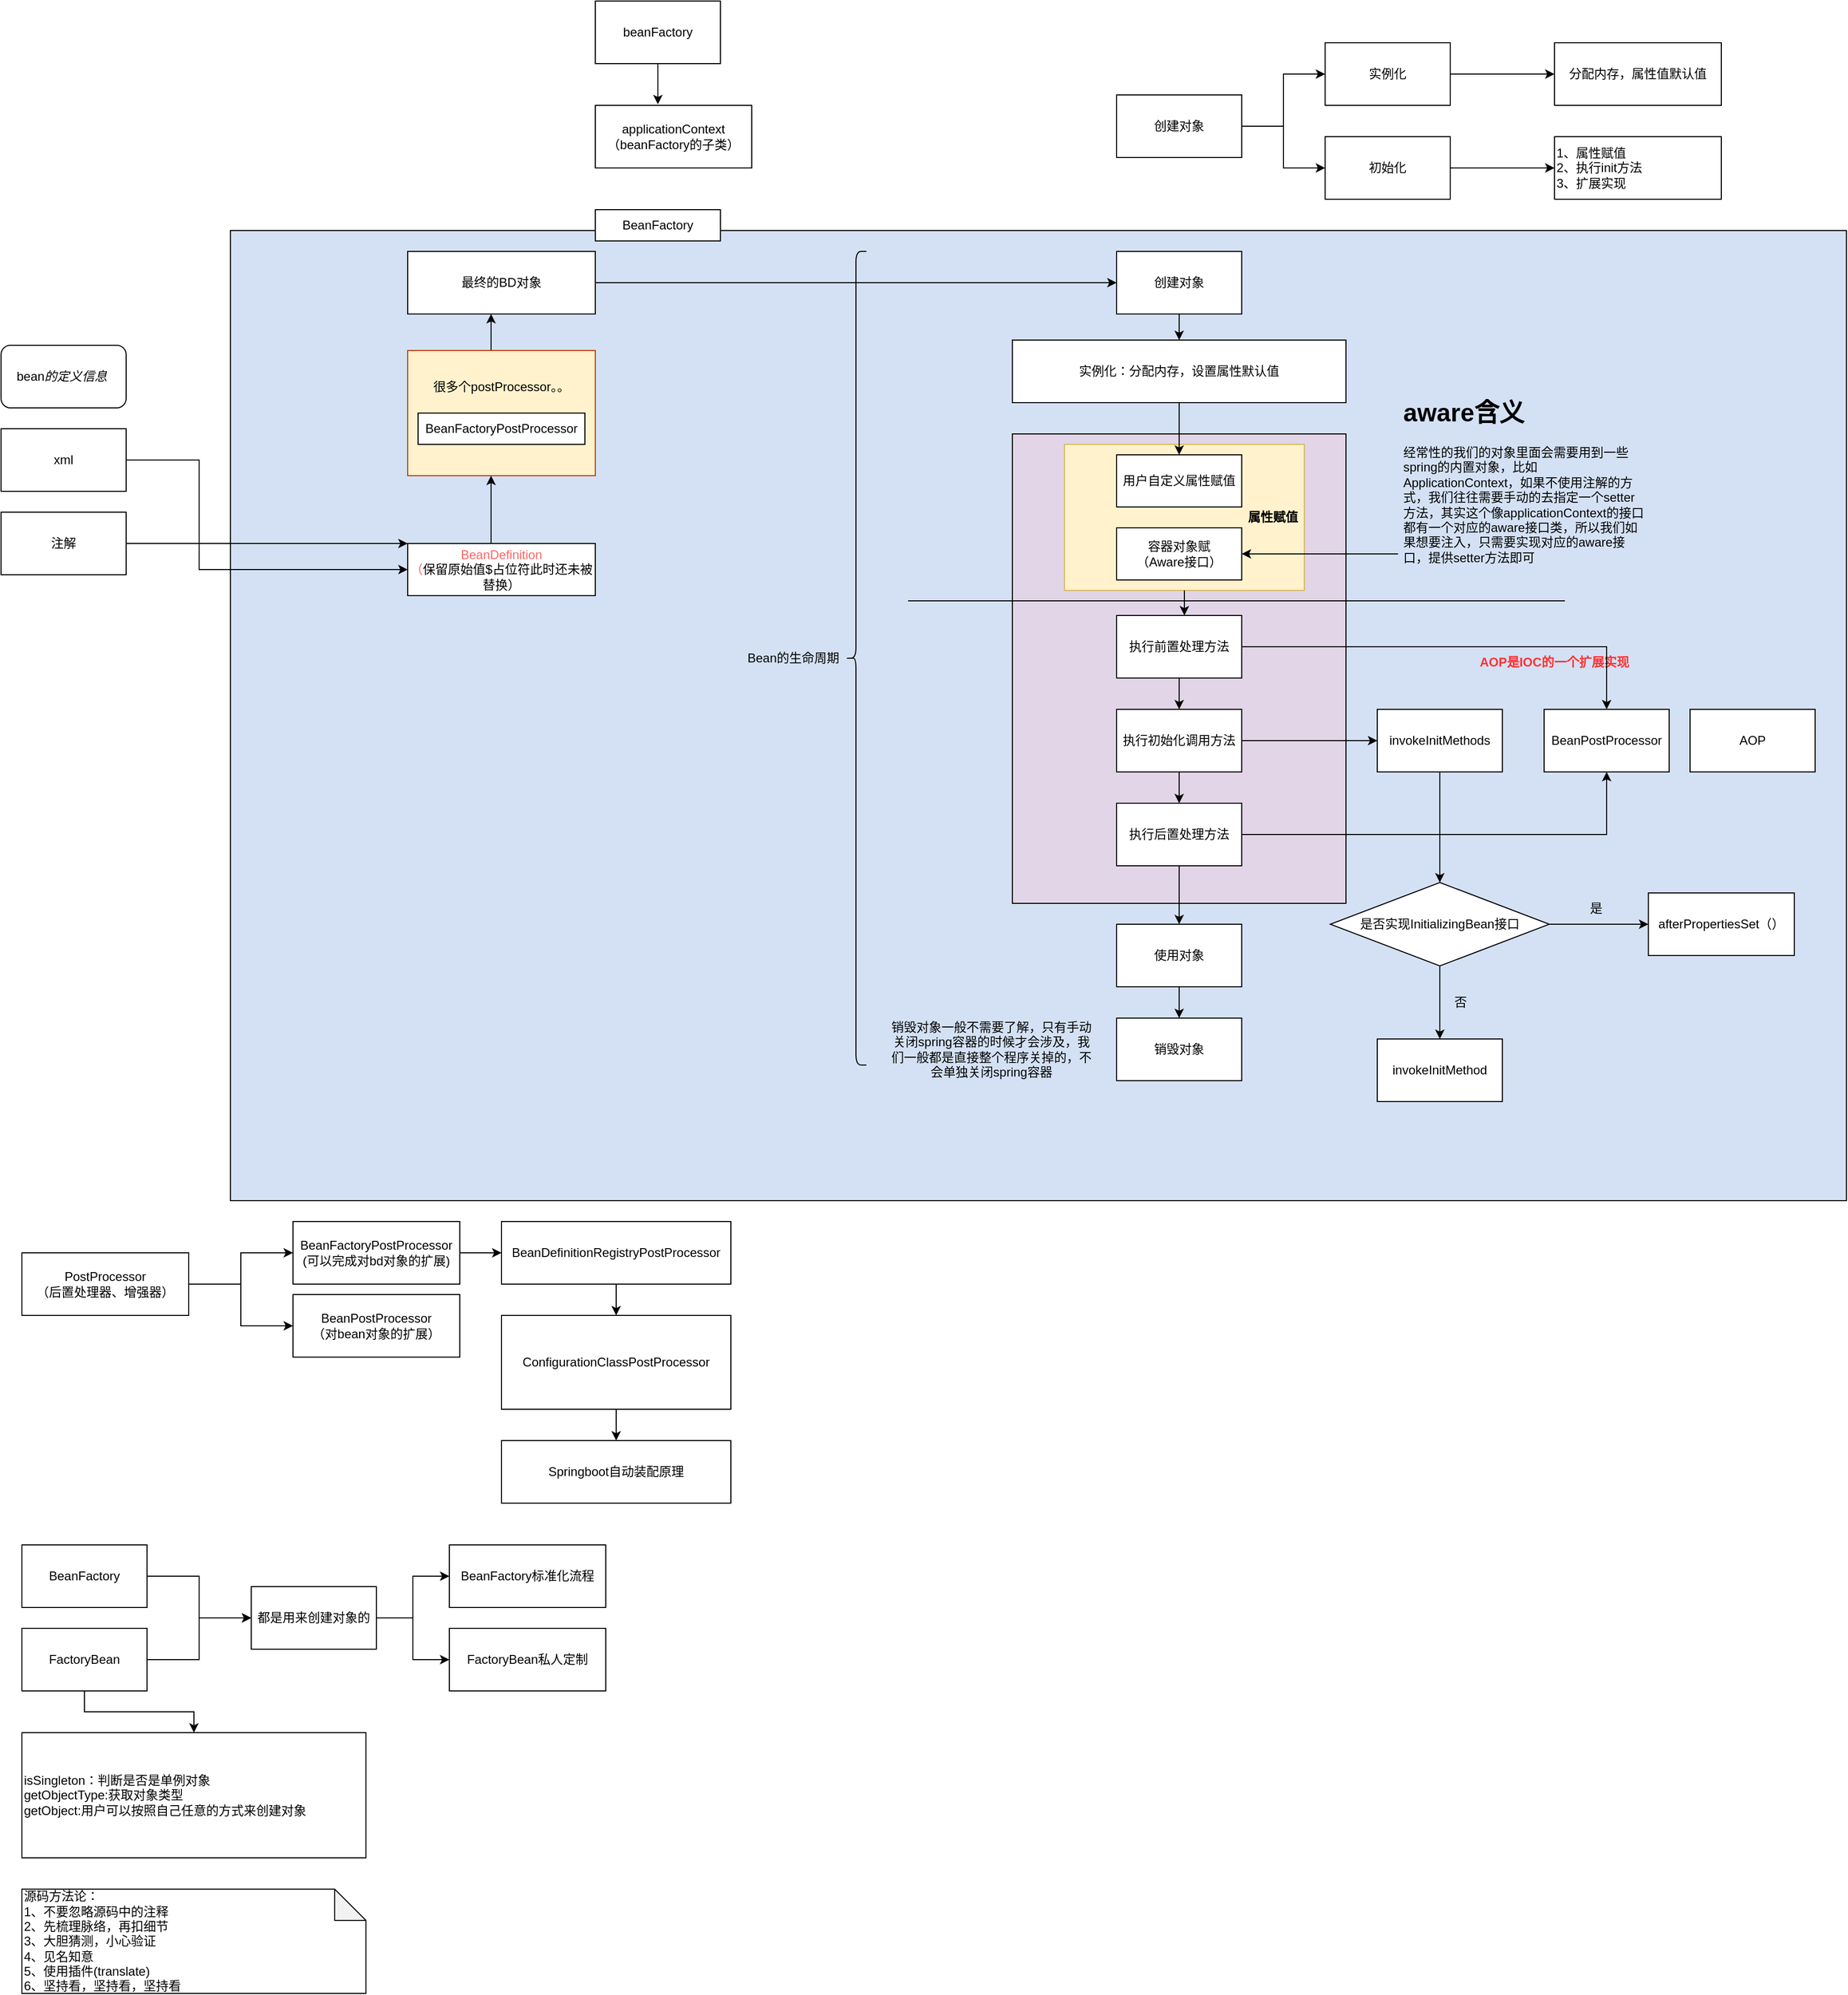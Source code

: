 <mxfile version="15.9.1" type="github">
  <diagram id="5bXE4xTqYzLnT9e2FAJP" name="Page-1">
    <mxGraphModel dx="1166" dy="1829" grid="1" gridSize="10" guides="1" tooltips="1" connect="1" arrows="1" fold="1" page="1" pageScale="1" pageWidth="827" pageHeight="1169" math="0" shadow="0">
      <root>
        <mxCell id="0" />
        <mxCell id="1" parent="0" />
        <mxCell id="IAGBV2r32qKXG1FyeT6h-15" value="" style="rounded=0;whiteSpace=wrap;html=1;fillColor=#D4E1F5;" parent="1" vertex="1">
          <mxGeometry x="260" y="200" width="1550" height="930" as="geometry" />
        </mxCell>
        <mxCell id="IAGBV2r32qKXG1FyeT6h-1" value="bean&lt;i&gt;的定义信息&amp;nbsp;&lt;/i&gt;" style="rounded=1;whiteSpace=wrap;html=1;" parent="1" vertex="1">
          <mxGeometry x="40" y="310" width="120" height="60" as="geometry" />
        </mxCell>
        <mxCell id="IAGBV2r32qKXG1FyeT6h-8" style="edgeStyle=orthogonalEdgeStyle;rounded=0;orthogonalLoop=1;jettySize=auto;html=1;" parent="1" source="IAGBV2r32qKXG1FyeT6h-2" target="IAGBV2r32qKXG1FyeT6h-16" edge="1">
          <mxGeometry relative="1" as="geometry">
            <mxPoint x="340" y="290" as="targetPoint" />
            <Array as="points">
              <mxPoint x="230" y="420" />
              <mxPoint x="230" y="525" />
            </Array>
          </mxGeometry>
        </mxCell>
        <mxCell id="IAGBV2r32qKXG1FyeT6h-2" value="xml" style="rounded=0;whiteSpace=wrap;html=1;" parent="1" vertex="1">
          <mxGeometry x="40" y="390" width="120" height="60" as="geometry" />
        </mxCell>
        <mxCell id="IAGBV2r32qKXG1FyeT6h-13" value="" style="edgeStyle=orthogonalEdgeStyle;rounded=0;orthogonalLoop=1;jettySize=auto;html=1;" parent="1" source="IAGBV2r32qKXG1FyeT6h-3" target="IAGBV2r32qKXG1FyeT6h-16" edge="1">
          <mxGeometry relative="1" as="geometry">
            <mxPoint x="340" y="290" as="targetPoint" />
            <Array as="points">
              <mxPoint x="450" y="525" />
              <mxPoint x="450" y="525" />
            </Array>
          </mxGeometry>
        </mxCell>
        <mxCell id="IAGBV2r32qKXG1FyeT6h-3" value="注解" style="rounded=0;whiteSpace=wrap;html=1;direction=west;" parent="1" vertex="1">
          <mxGeometry x="40" y="470" width="120" height="60" as="geometry" />
        </mxCell>
        <mxCell id="IAGBV2r32qKXG1FyeT6h-25" style="edgeStyle=orthogonalEdgeStyle;rounded=0;orthogonalLoop=1;jettySize=auto;html=1;fontColor=#FFFFFF;" parent="1" source="IAGBV2r32qKXG1FyeT6h-16" target="IAGBV2r32qKXG1FyeT6h-22" edge="1">
          <mxGeometry relative="1" as="geometry">
            <Array as="points">
              <mxPoint x="510" y="460" />
              <mxPoint x="510" y="460" />
            </Array>
          </mxGeometry>
        </mxCell>
        <mxCell id="IAGBV2r32qKXG1FyeT6h-16" value="&lt;font color=&quot;#ff6666&quot;&gt;BeanDefinition&lt;br&gt;（&lt;/font&gt;保留原始值$占位符此时还未被替换）" style="rounded=0;whiteSpace=wrap;html=1;" parent="1" vertex="1">
          <mxGeometry x="430" y="500" width="180" height="50" as="geometry" />
        </mxCell>
        <mxCell id="IAGBV2r32qKXG1FyeT6h-26" style="edgeStyle=orthogonalEdgeStyle;rounded=0;orthogonalLoop=1;jettySize=auto;html=1;fontColor=#FFFFFF;exitX=0.3;exitY=0.033;exitDx=0;exitDy=0;exitPerimeter=0;" parent="1" source="IAGBV2r32qKXG1FyeT6h-18" target="IAGBV2r32qKXG1FyeT6h-21" edge="1">
          <mxGeometry relative="1" as="geometry">
            <Array as="points">
              <mxPoint x="510" y="336" />
            </Array>
          </mxGeometry>
        </mxCell>
        <mxCell id="pUO6GWOM3R9rbuqNOI-t-3" style="edgeStyle=orthogonalEdgeStyle;rounded=0;orthogonalLoop=1;jettySize=auto;html=1;fontColor=#000000;" parent="1" source="IAGBV2r32qKXG1FyeT6h-21" target="pUO6GWOM3R9rbuqNOI-t-2" edge="1">
          <mxGeometry relative="1" as="geometry">
            <Array as="points">
              <mxPoint x="950" y="250" />
              <mxPoint x="950" y="250" />
            </Array>
          </mxGeometry>
        </mxCell>
        <mxCell id="IAGBV2r32qKXG1FyeT6h-21" value="&lt;font color=&quot;#000000&quot;&gt;最终的BD对象&lt;/font&gt;" style="rounded=0;whiteSpace=wrap;html=1;fontColor=#FFFFFF;" parent="1" vertex="1">
          <mxGeometry x="430" y="220" width="180" height="60" as="geometry" />
        </mxCell>
        <mxCell id="IAGBV2r32qKXG1FyeT6h-27" value="" style="group;fillColor=#fff2cc;strokeColor=#d6b656;" parent="1" vertex="1" connectable="0">
          <mxGeometry x="430" y="315" width="180" height="120" as="geometry" />
        </mxCell>
        <mxCell id="IAGBV2r32qKXG1FyeT6h-22" value="" style="rounded=0;whiteSpace=wrap;html=1;fillColor=#FFF2CC;strokeColor=#C73500;fontColor=#000000;" parent="IAGBV2r32qKXG1FyeT6h-27" vertex="1">
          <mxGeometry width="180" height="120" as="geometry" />
        </mxCell>
        <mxCell id="IAGBV2r32qKXG1FyeT6h-17" value="&lt;font color=&quot;#000000&quot;&gt;BeanFactoryPostProcessor&lt;/font&gt;" style="rounded=0;whiteSpace=wrap;html=1;fontColor=#FF6666;" parent="IAGBV2r32qKXG1FyeT6h-27" vertex="1">
          <mxGeometry x="10" y="60" width="160" height="30" as="geometry" />
        </mxCell>
        <mxCell id="IAGBV2r32qKXG1FyeT6h-18" value="&lt;font color=&quot;#000000&quot;&gt;很多个postProcessor。。&lt;/font&gt;" style="text;html=1;strokeColor=none;fillColor=none;align=center;verticalAlign=middle;whiteSpace=wrap;rounded=0;fontColor=#FFFFFF;" parent="IAGBV2r32qKXG1FyeT6h-27" vertex="1">
          <mxGeometry x="20" y="20" width="140" height="30" as="geometry" />
        </mxCell>
        <mxCell id="IAGBV2r32qKXG1FyeT6h-38" style="edgeStyle=orthogonalEdgeStyle;rounded=0;orthogonalLoop=1;jettySize=auto;html=1;fontColor=#FFFFFF;" parent="1" source="IAGBV2r32qKXG1FyeT6h-35" target="IAGBV2r32qKXG1FyeT6h-36" edge="1">
          <mxGeometry relative="1" as="geometry" />
        </mxCell>
        <mxCell id="IAGBV2r32qKXG1FyeT6h-39" style="edgeStyle=orthogonalEdgeStyle;rounded=0;orthogonalLoop=1;jettySize=auto;html=1;fontColor=#FFFFFF;" parent="1" source="IAGBV2r32qKXG1FyeT6h-35" target="IAGBV2r32qKXG1FyeT6h-37" edge="1">
          <mxGeometry relative="1" as="geometry" />
        </mxCell>
        <mxCell id="IAGBV2r32qKXG1FyeT6h-35" value="&lt;font color=&quot;#000000&quot;&gt;PostProcessor&lt;br&gt;（后置处理器、增强器）&lt;/font&gt;" style="rounded=0;whiteSpace=wrap;html=1;fontColor=#FFFFFF;" parent="1" vertex="1">
          <mxGeometry x="60" y="1180" width="160" height="60" as="geometry" />
        </mxCell>
        <mxCell id="IAGBV2r32qKXG1FyeT6h-45" style="edgeStyle=orthogonalEdgeStyle;rounded=0;orthogonalLoop=1;jettySize=auto;html=1;fontColor=#FFFFFF;" parent="1" source="IAGBV2r32qKXG1FyeT6h-36" target="IAGBV2r32qKXG1FyeT6h-44" edge="1">
          <mxGeometry relative="1" as="geometry" />
        </mxCell>
        <mxCell id="IAGBV2r32qKXG1FyeT6h-36" value="&lt;font color=&quot;#000000&quot;&gt;BeanFactoryPostProcessor&lt;br&gt;(可以完成对bd对象的扩展)&lt;/font&gt;" style="rounded=0;whiteSpace=wrap;html=1;fontColor=#FFFFFF;" parent="1" vertex="1">
          <mxGeometry x="320" y="1150" width="160" height="60" as="geometry" />
        </mxCell>
        <mxCell id="IAGBV2r32qKXG1FyeT6h-37" value="&lt;font color=&quot;#000000&quot;&gt;BeanPostProcessor&lt;br&gt;（对bean对象的扩展）&lt;/font&gt;" style="rounded=0;whiteSpace=wrap;html=1;fontColor=#FFFFFF;" parent="1" vertex="1">
          <mxGeometry x="320" y="1220" width="160" height="60" as="geometry" />
        </mxCell>
        <mxCell id="IAGBV2r32qKXG1FyeT6h-43" style="edgeStyle=orthogonalEdgeStyle;rounded=0;orthogonalLoop=1;jettySize=auto;html=1;fontColor=#FFFFFF;entryX=0.4;entryY=-0.017;entryDx=0;entryDy=0;entryPerimeter=0;" parent="1" source="IAGBV2r32qKXG1FyeT6h-41" target="IAGBV2r32qKXG1FyeT6h-42" edge="1">
          <mxGeometry relative="1" as="geometry" />
        </mxCell>
        <mxCell id="IAGBV2r32qKXG1FyeT6h-41" value="&lt;font color=&quot;#000000&quot;&gt;beanFactory&lt;/font&gt;" style="rounded=0;whiteSpace=wrap;html=1;fontColor=#FFFFFF;" parent="1" vertex="1">
          <mxGeometry x="610" y="-20" width="120" height="60" as="geometry" />
        </mxCell>
        <mxCell id="IAGBV2r32qKXG1FyeT6h-42" value="&lt;font color=&quot;#000000&quot;&gt;applicationContext（beanFactory的子类）&lt;/font&gt;" style="rounded=0;whiteSpace=wrap;html=1;fontColor=#FFFFFF;" parent="1" vertex="1">
          <mxGeometry x="610" y="80" width="150" height="60" as="geometry" />
        </mxCell>
        <mxCell id="IAGBV2r32qKXG1FyeT6h-47" style="edgeStyle=orthogonalEdgeStyle;rounded=0;orthogonalLoop=1;jettySize=auto;html=1;fontColor=#FFFFFF;" parent="1" source="IAGBV2r32qKXG1FyeT6h-44" target="IAGBV2r32qKXG1FyeT6h-46" edge="1">
          <mxGeometry relative="1" as="geometry" />
        </mxCell>
        <mxCell id="IAGBV2r32qKXG1FyeT6h-44" value="&lt;font color=&quot;#000000&quot;&gt;BeanDefinitionRegistryPostProcessor&lt;/font&gt;" style="rounded=0;whiteSpace=wrap;html=1;fontColor=#FFFFFF;" parent="1" vertex="1">
          <mxGeometry x="520" y="1150" width="220" height="60" as="geometry" />
        </mxCell>
        <mxCell id="IAGBV2r32qKXG1FyeT6h-49" style="edgeStyle=orthogonalEdgeStyle;rounded=0;orthogonalLoop=1;jettySize=auto;html=1;fontColor=#FFFFFF;" parent="1" source="IAGBV2r32qKXG1FyeT6h-46" target="IAGBV2r32qKXG1FyeT6h-48" edge="1">
          <mxGeometry relative="1" as="geometry" />
        </mxCell>
        <mxCell id="IAGBV2r32qKXG1FyeT6h-46" value="&lt;font color=&quot;#000000&quot;&gt;ConfigurationClassPostProcessor&lt;/font&gt;" style="rounded=0;whiteSpace=wrap;html=1;fontColor=#FFFFFF;" parent="1" vertex="1">
          <mxGeometry x="520" y="1240" width="220" height="90" as="geometry" />
        </mxCell>
        <mxCell id="IAGBV2r32qKXG1FyeT6h-48" value="&lt;font color=&quot;#000000&quot;&gt;Springboot自动装配原理&lt;/font&gt;" style="rounded=0;whiteSpace=wrap;html=1;fontColor=#FFFFFF;" parent="1" vertex="1">
          <mxGeometry x="520" y="1360" width="220" height="60" as="geometry" />
        </mxCell>
        <mxCell id="pUO6GWOM3R9rbuqNOI-t-1" value="BeanFactory" style="rounded=0;whiteSpace=wrap;html=1;fontColor=#000000;" parent="1" vertex="1">
          <mxGeometry x="610" y="180" width="120" height="30" as="geometry" />
        </mxCell>
        <mxCell id="pUO6GWOM3R9rbuqNOI-t-10" style="edgeStyle=orthogonalEdgeStyle;rounded=0;orthogonalLoop=1;jettySize=auto;html=1;fontColor=#000000;" parent="1" source="pUO6GWOM3R9rbuqNOI-t-7" target="pUO6GWOM3R9rbuqNOI-t-8" edge="1">
          <mxGeometry relative="1" as="geometry" />
        </mxCell>
        <mxCell id="pUO6GWOM3R9rbuqNOI-t-11" style="edgeStyle=orthogonalEdgeStyle;rounded=0;orthogonalLoop=1;jettySize=auto;html=1;fontColor=#000000;" parent="1" source="pUO6GWOM3R9rbuqNOI-t-7" target="pUO6GWOM3R9rbuqNOI-t-9" edge="1">
          <mxGeometry relative="1" as="geometry" />
        </mxCell>
        <mxCell id="pUO6GWOM3R9rbuqNOI-t-7" value="创建对象" style="rounded=0;whiteSpace=wrap;html=1;fontColor=#000000;" parent="1" vertex="1">
          <mxGeometry x="1110" y="70" width="120" height="60" as="geometry" />
        </mxCell>
        <mxCell id="pUO6GWOM3R9rbuqNOI-t-15" style="edgeStyle=orthogonalEdgeStyle;rounded=0;orthogonalLoop=1;jettySize=auto;html=1;entryX=0;entryY=0.5;entryDx=0;entryDy=0;fontColor=#000000;" parent="1" source="pUO6GWOM3R9rbuqNOI-t-8" target="pUO6GWOM3R9rbuqNOI-t-13" edge="1">
          <mxGeometry relative="1" as="geometry" />
        </mxCell>
        <mxCell id="pUO6GWOM3R9rbuqNOI-t-8" value="实例化" style="rounded=0;whiteSpace=wrap;html=1;fontColor=#000000;" parent="1" vertex="1">
          <mxGeometry x="1310" y="20" width="120" height="60" as="geometry" />
        </mxCell>
        <mxCell id="pUO6GWOM3R9rbuqNOI-t-16" style="edgeStyle=orthogonalEdgeStyle;rounded=0;orthogonalLoop=1;jettySize=auto;html=1;entryX=0;entryY=0.5;entryDx=0;entryDy=0;fontColor=#000000;" parent="1" source="pUO6GWOM3R9rbuqNOI-t-9" target="pUO6GWOM3R9rbuqNOI-t-14" edge="1">
          <mxGeometry relative="1" as="geometry" />
        </mxCell>
        <mxCell id="pUO6GWOM3R9rbuqNOI-t-9" value="初始化" style="rounded=0;whiteSpace=wrap;html=1;fontColor=#000000;" parent="1" vertex="1">
          <mxGeometry x="1310" y="110" width="120" height="60" as="geometry" />
        </mxCell>
        <mxCell id="pUO6GWOM3R9rbuqNOI-t-13" value="分配内存，属性值默认值" style="rounded=0;whiteSpace=wrap;html=1;fontColor=#000000;" parent="1" vertex="1">
          <mxGeometry x="1530" y="20" width="160" height="60" as="geometry" />
        </mxCell>
        <mxCell id="pUO6GWOM3R9rbuqNOI-t-14" value="1、属性赋值&lt;br&gt;2、执行init方法&lt;br&gt;3、扩展实现" style="rounded=0;whiteSpace=wrap;html=1;fontColor=#000000;align=left;" parent="1" vertex="1">
          <mxGeometry x="1530" y="110" width="160" height="60" as="geometry" />
        </mxCell>
        <mxCell id="OgK02bte-RmBjo9xv8Qo-43" value="" style="shape=curlyBracket;whiteSpace=wrap;html=1;rounded=1;fontColor=#000000;fillColor=#FFFFFF;" parent="1" vertex="1">
          <mxGeometry x="850" y="220" width="20" height="780" as="geometry" />
        </mxCell>
        <mxCell id="OgK02bte-RmBjo9xv8Qo-44" value="" style="group" parent="1" vertex="1" connectable="0">
          <mxGeometry x="890" y="220" width="890" height="830" as="geometry" />
        </mxCell>
        <mxCell id="pUO6GWOM3R9rbuqNOI-t-2" value="创建对象" style="rounded=0;whiteSpace=wrap;html=1;fontColor=#000000;" parent="OgK02bte-RmBjo9xv8Qo-44" vertex="1">
          <mxGeometry x="220" width="120" height="60" as="geometry" />
        </mxCell>
        <mxCell id="pUO6GWOM3R9rbuqNOI-t-12" value="实例化：分配内存，设置属性默认值" style="rounded=0;whiteSpace=wrap;html=1;fontColor=#000000;" parent="OgK02bte-RmBjo9xv8Qo-44" vertex="1">
          <mxGeometry x="120" y="85" width="320" height="60" as="geometry" />
        </mxCell>
        <mxCell id="OgK02bte-RmBjo9xv8Qo-41" style="edgeStyle=orthogonalEdgeStyle;rounded=0;orthogonalLoop=1;jettySize=auto;html=1;fontColor=#000000;" parent="OgK02bte-RmBjo9xv8Qo-44" source="pUO6GWOM3R9rbuqNOI-t-2" target="pUO6GWOM3R9rbuqNOI-t-12" edge="1">
          <mxGeometry relative="1" as="geometry" />
        </mxCell>
        <mxCell id="pUO6GWOM3R9rbuqNOI-t-18" value="" style="rounded=0;whiteSpace=wrap;html=1;fontColor=#000000;fillColor=#E1D5E7;" parent="OgK02bte-RmBjo9xv8Qo-44" vertex="1">
          <mxGeometry x="120" y="175" width="320" height="450" as="geometry" />
        </mxCell>
        <mxCell id="OgK02bte-RmBjo9xv8Qo-3" value="&lt;h1&gt;aware含义&lt;/h1&gt;&lt;p&gt;经常性的我们的对象里面会需要用到一些spring的内置对象，比如ApplicationContext，如果不使用注解的方式，我们往往需要手动的去指定一个setter方法，其实这个像applicationContext的接口都有一个对应的aware接口类，所以我们如果想要注入，只需要实现对应的aware接口，提供setter方法即可&lt;/p&gt;" style="text;html=1;strokeColor=none;fillColor=none;spacing=5;spacingTop=-20;whiteSpace=wrap;overflow=hidden;rounded=0;" parent="OgK02bte-RmBjo9xv8Qo-44" vertex="1">
          <mxGeometry x="490" y="135" width="240" height="170" as="geometry" />
        </mxCell>
        <mxCell id="OgK02bte-RmBjo9xv8Qo-9" value="执行前置处理方法" style="rounded=0;whiteSpace=wrap;html=1;fontColor=#000000;fillColor=#FFFFFF;" parent="OgK02bte-RmBjo9xv8Qo-44" vertex="1">
          <mxGeometry x="220" y="349" width="120" height="60" as="geometry" />
        </mxCell>
        <mxCell id="OgK02bte-RmBjo9xv8Qo-10" value="执行初始化调用方法" style="rounded=0;whiteSpace=wrap;html=1;fontColor=#000000;fillColor=#FFFFFF;" parent="OgK02bte-RmBjo9xv8Qo-44" vertex="1">
          <mxGeometry x="220" y="439" width="120" height="60" as="geometry" />
        </mxCell>
        <mxCell id="OgK02bte-RmBjo9xv8Qo-35" style="edgeStyle=orthogonalEdgeStyle;rounded=0;orthogonalLoop=1;jettySize=auto;html=1;fontColor=#000000;" parent="OgK02bte-RmBjo9xv8Qo-44" source="OgK02bte-RmBjo9xv8Qo-9" target="OgK02bte-RmBjo9xv8Qo-10" edge="1">
          <mxGeometry relative="1" as="geometry" />
        </mxCell>
        <mxCell id="OgK02bte-RmBjo9xv8Qo-11" value="执行后置处理方法" style="rounded=0;whiteSpace=wrap;html=1;fontColor=#000000;fillColor=#FFFFFF;" parent="OgK02bte-RmBjo9xv8Qo-44" vertex="1">
          <mxGeometry x="220" y="529" width="120" height="60" as="geometry" />
        </mxCell>
        <mxCell id="OgK02bte-RmBjo9xv8Qo-36" style="edgeStyle=orthogonalEdgeStyle;rounded=0;orthogonalLoop=1;jettySize=auto;html=1;fontColor=#000000;" parent="OgK02bte-RmBjo9xv8Qo-44" source="OgK02bte-RmBjo9xv8Qo-10" target="OgK02bte-RmBjo9xv8Qo-11" edge="1">
          <mxGeometry relative="1" as="geometry" />
        </mxCell>
        <mxCell id="OgK02bte-RmBjo9xv8Qo-13" value="" style="group" parent="OgK02bte-RmBjo9xv8Qo-44" vertex="1" connectable="0">
          <mxGeometry x="170" y="185" width="230" height="140" as="geometry" />
        </mxCell>
        <mxCell id="OgK02bte-RmBjo9xv8Qo-8" value="" style="rounded=0;whiteSpace=wrap;html=1;fillColor=#fff2cc;strokeColor=#d6b656;" parent="OgK02bte-RmBjo9xv8Qo-13" vertex="1">
          <mxGeometry width="230" height="140" as="geometry" />
        </mxCell>
        <mxCell id="pUO6GWOM3R9rbuqNOI-t-19" value="用户自定义属性赋值" style="rounded=0;whiteSpace=wrap;html=1;fontColor=#000000;" parent="OgK02bte-RmBjo9xv8Qo-13" vertex="1">
          <mxGeometry x="50" y="10" width="120" height="50" as="geometry" />
        </mxCell>
        <mxCell id="OgK02bte-RmBjo9xv8Qo-1" value="&lt;b&gt;属性赋值&lt;/b&gt;" style="text;html=1;strokeColor=none;fillColor=none;align=center;verticalAlign=middle;whiteSpace=wrap;rounded=0;" parent="OgK02bte-RmBjo9xv8Qo-13" vertex="1">
          <mxGeometry x="170" y="55" width="60" height="30" as="geometry" />
        </mxCell>
        <mxCell id="OgK02bte-RmBjo9xv8Qo-4" value="容器对象赋&lt;br&gt;（Aware接口）" style="rounded=0;whiteSpace=wrap;html=1;fontColor=#000000;" parent="OgK02bte-RmBjo9xv8Qo-13" vertex="1">
          <mxGeometry x="50" y="80" width="120" height="50" as="geometry" />
        </mxCell>
        <mxCell id="OgK02bte-RmBjo9xv8Qo-5" style="edgeStyle=orthogonalEdgeStyle;rounded=0;orthogonalLoop=1;jettySize=auto;html=1;" parent="OgK02bte-RmBjo9xv8Qo-44" source="OgK02bte-RmBjo9xv8Qo-3" target="OgK02bte-RmBjo9xv8Qo-4" edge="1">
          <mxGeometry relative="1" as="geometry">
            <Array as="points">
              <mxPoint x="440" y="290" />
              <mxPoint x="440" y="290" />
            </Array>
          </mxGeometry>
        </mxCell>
        <mxCell id="OgK02bte-RmBjo9xv8Qo-12" style="edgeStyle=orthogonalEdgeStyle;rounded=0;orthogonalLoop=1;jettySize=auto;html=1;entryX=0.5;entryY=0;entryDx=0;entryDy=0;fontColor=#000000;" parent="OgK02bte-RmBjo9xv8Qo-44" source="pUO6GWOM3R9rbuqNOI-t-12" target="pUO6GWOM3R9rbuqNOI-t-19" edge="1">
          <mxGeometry relative="1" as="geometry" />
        </mxCell>
        <mxCell id="OgK02bte-RmBjo9xv8Qo-14" value="&lt;b&gt;&lt;font color=&quot;#ff3333&quot;&gt;AOP是IOC的一个扩展实现&lt;/font&gt;&lt;/b&gt;" style="text;html=1;strokeColor=none;fillColor=none;align=center;verticalAlign=middle;whiteSpace=wrap;rounded=0;fontColor=#000000;" parent="OgK02bte-RmBjo9xv8Qo-44" vertex="1">
          <mxGeometry x="560" y="379" width="160" height="30" as="geometry" />
        </mxCell>
        <mxCell id="OgK02bte-RmBjo9xv8Qo-17" value="BeanPostProcessor" style="rounded=0;whiteSpace=wrap;html=1;fontColor=#000000;fillColor=#FFFFFF;" parent="OgK02bte-RmBjo9xv8Qo-44" vertex="1">
          <mxGeometry x="630" y="439" width="120" height="60" as="geometry" />
        </mxCell>
        <mxCell id="OgK02bte-RmBjo9xv8Qo-18" style="edgeStyle=orthogonalEdgeStyle;rounded=0;orthogonalLoop=1;jettySize=auto;html=1;fontColor=#000000;" parent="OgK02bte-RmBjo9xv8Qo-44" source="OgK02bte-RmBjo9xv8Qo-9" target="OgK02bte-RmBjo9xv8Qo-17" edge="1">
          <mxGeometry relative="1" as="geometry" />
        </mxCell>
        <mxCell id="OgK02bte-RmBjo9xv8Qo-19" style="edgeStyle=orthogonalEdgeStyle;rounded=0;orthogonalLoop=1;jettySize=auto;html=1;fontColor=#000000;" parent="OgK02bte-RmBjo9xv8Qo-44" source="OgK02bte-RmBjo9xv8Qo-11" target="OgK02bte-RmBjo9xv8Qo-17" edge="1">
          <mxGeometry relative="1" as="geometry" />
        </mxCell>
        <mxCell id="OgK02bte-RmBjo9xv8Qo-20" value="AOP" style="rounded=0;whiteSpace=wrap;html=1;fontColor=#000000;fillColor=#FFFFFF;" parent="OgK02bte-RmBjo9xv8Qo-44" vertex="1">
          <mxGeometry x="770" y="439" width="120" height="60" as="geometry" />
        </mxCell>
        <mxCell id="OgK02bte-RmBjo9xv8Qo-22" value="invokeInitMethods" style="rounded=0;whiteSpace=wrap;html=1;fontColor=#000000;fillColor=#FFFFFF;" parent="OgK02bte-RmBjo9xv8Qo-44" vertex="1">
          <mxGeometry x="470" y="439" width="120" height="60" as="geometry" />
        </mxCell>
        <mxCell id="OgK02bte-RmBjo9xv8Qo-25" style="edgeStyle=orthogonalEdgeStyle;rounded=0;orthogonalLoop=1;jettySize=auto;html=1;fontColor=#000000;" parent="OgK02bte-RmBjo9xv8Qo-44" source="OgK02bte-RmBjo9xv8Qo-10" target="OgK02bte-RmBjo9xv8Qo-22" edge="1">
          <mxGeometry relative="1" as="geometry" />
        </mxCell>
        <mxCell id="OgK02bte-RmBjo9xv8Qo-23" value="是否实现InitializingBean接口" style="rhombus;whiteSpace=wrap;html=1;fontColor=#000000;fillColor=#FFFFFF;" parent="OgK02bte-RmBjo9xv8Qo-44" vertex="1">
          <mxGeometry x="425" y="605" width="210" height="80" as="geometry" />
        </mxCell>
        <mxCell id="OgK02bte-RmBjo9xv8Qo-24" style="edgeStyle=orthogonalEdgeStyle;rounded=0;orthogonalLoop=1;jettySize=auto;html=1;fontColor=#000000;" parent="OgK02bte-RmBjo9xv8Qo-44" source="OgK02bte-RmBjo9xv8Qo-22" target="OgK02bte-RmBjo9xv8Qo-23" edge="1">
          <mxGeometry relative="1" as="geometry" />
        </mxCell>
        <mxCell id="OgK02bte-RmBjo9xv8Qo-26" value="afterPropertiesSet（）" style="rounded=0;whiteSpace=wrap;html=1;fontColor=#000000;fillColor=#FFFFFF;" parent="OgK02bte-RmBjo9xv8Qo-44" vertex="1">
          <mxGeometry x="730" y="615" width="140" height="60" as="geometry" />
        </mxCell>
        <mxCell id="OgK02bte-RmBjo9xv8Qo-27" style="edgeStyle=orthogonalEdgeStyle;rounded=0;orthogonalLoop=1;jettySize=auto;html=1;fontColor=#000000;" parent="OgK02bte-RmBjo9xv8Qo-44" source="OgK02bte-RmBjo9xv8Qo-23" target="OgK02bte-RmBjo9xv8Qo-26" edge="1">
          <mxGeometry relative="1" as="geometry" />
        </mxCell>
        <mxCell id="OgK02bte-RmBjo9xv8Qo-28" value="是" style="text;html=1;strokeColor=none;fillColor=none;align=center;verticalAlign=middle;whiteSpace=wrap;rounded=0;fontColor=#000000;" parent="OgK02bte-RmBjo9xv8Qo-44" vertex="1">
          <mxGeometry x="650" y="615" width="60" height="30" as="geometry" />
        </mxCell>
        <mxCell id="OgK02bte-RmBjo9xv8Qo-29" value="invokeInitMethod" style="rounded=0;whiteSpace=wrap;html=1;fontColor=#000000;fillColor=#FFFFFF;" parent="OgK02bte-RmBjo9xv8Qo-44" vertex="1">
          <mxGeometry x="470" y="755" width="120" height="60" as="geometry" />
        </mxCell>
        <mxCell id="OgK02bte-RmBjo9xv8Qo-31" value="否" style="text;html=1;strokeColor=none;fillColor=none;align=center;verticalAlign=middle;whiteSpace=wrap;rounded=0;fontColor=#000000;" parent="OgK02bte-RmBjo9xv8Qo-44" vertex="1">
          <mxGeometry x="520" y="705" width="60" height="30" as="geometry" />
        </mxCell>
        <mxCell id="OgK02bte-RmBjo9xv8Qo-32" value="使用对象" style="rounded=0;whiteSpace=wrap;html=1;fontColor=#000000;fillColor=#FFFFFF;" parent="OgK02bte-RmBjo9xv8Qo-44" vertex="1">
          <mxGeometry x="220" y="645" width="120" height="60" as="geometry" />
        </mxCell>
        <mxCell id="OgK02bte-RmBjo9xv8Qo-30" style="edgeStyle=orthogonalEdgeStyle;rounded=0;orthogonalLoop=1;jettySize=auto;html=1;entryX=0.5;entryY=0;entryDx=0;entryDy=0;fontColor=#000000;" parent="OgK02bte-RmBjo9xv8Qo-44" source="OgK02bte-RmBjo9xv8Qo-23" target="OgK02bte-RmBjo9xv8Qo-29" edge="1">
          <mxGeometry relative="1" as="geometry" />
        </mxCell>
        <mxCell id="OgK02bte-RmBjo9xv8Qo-33" value="销毁对象" style="rounded=0;whiteSpace=wrap;html=1;fontColor=#000000;fillColor=#FFFFFF;" parent="OgK02bte-RmBjo9xv8Qo-44" vertex="1">
          <mxGeometry x="220" y="735" width="120" height="60" as="geometry" />
        </mxCell>
        <mxCell id="OgK02bte-RmBjo9xv8Qo-37" style="edgeStyle=orthogonalEdgeStyle;rounded=0;orthogonalLoop=1;jettySize=auto;html=1;fontColor=#000000;" parent="OgK02bte-RmBjo9xv8Qo-44" source="OgK02bte-RmBjo9xv8Qo-11" target="OgK02bte-RmBjo9xv8Qo-32" edge="1">
          <mxGeometry relative="1" as="geometry" />
        </mxCell>
        <mxCell id="OgK02bte-RmBjo9xv8Qo-34" style="edgeStyle=orthogonalEdgeStyle;rounded=0;orthogonalLoop=1;jettySize=auto;html=1;fontColor=#000000;" parent="OgK02bte-RmBjo9xv8Qo-44" source="OgK02bte-RmBjo9xv8Qo-8" target="OgK02bte-RmBjo9xv8Qo-9" edge="1">
          <mxGeometry relative="1" as="geometry">
            <Array as="points">
              <mxPoint x="285" y="345" />
              <mxPoint x="285" y="345" />
            </Array>
          </mxGeometry>
        </mxCell>
        <mxCell id="OgK02bte-RmBjo9xv8Qo-39" value="销毁对象一般不需要了解，只有手动关闭spring容器的时候才会涉及，我们一般都是直接整个程序关掉的，不会单独关闭spring容器" style="text;html=1;strokeColor=none;fillColor=none;align=center;verticalAlign=middle;whiteSpace=wrap;rounded=0;fontColor=#000000;" parent="OgK02bte-RmBjo9xv8Qo-44" vertex="1">
          <mxGeometry y="700" width="200" height="130" as="geometry" />
        </mxCell>
        <mxCell id="OgK02bte-RmBjo9xv8Qo-38" style="edgeStyle=orthogonalEdgeStyle;rounded=0;orthogonalLoop=1;jettySize=auto;html=1;fontColor=#000000;" parent="OgK02bte-RmBjo9xv8Qo-44" source="OgK02bte-RmBjo9xv8Qo-32" target="OgK02bte-RmBjo9xv8Qo-33" edge="1">
          <mxGeometry relative="1" as="geometry" />
        </mxCell>
        <mxCell id="OgK02bte-RmBjo9xv8Qo-7" value="" style="endArrow=none;html=1;rounded=0;" parent="OgK02bte-RmBjo9xv8Qo-44" edge="1">
          <mxGeometry width="50" height="50" relative="1" as="geometry">
            <mxPoint x="20" y="335" as="sourcePoint" />
            <mxPoint x="650" y="335" as="targetPoint" />
          </mxGeometry>
        </mxCell>
        <mxCell id="OgK02bte-RmBjo9xv8Qo-45" value="Bean的生命周期" style="text;html=1;strokeColor=none;fillColor=none;align=center;verticalAlign=middle;whiteSpace=wrap;rounded=0;fontColor=#000000;" parent="1" vertex="1">
          <mxGeometry x="740" y="595" width="120" height="30" as="geometry" />
        </mxCell>
        <mxCell id="YoO8cPl0I0-nQRaHSWS8-5" style="edgeStyle=orthogonalEdgeStyle;rounded=0;orthogonalLoop=1;jettySize=auto;html=1;" edge="1" parent="1" source="YoO8cPl0I0-nQRaHSWS8-1" target="YoO8cPl0I0-nQRaHSWS8-4">
          <mxGeometry relative="1" as="geometry" />
        </mxCell>
        <mxCell id="YoO8cPl0I0-nQRaHSWS8-1" value="BeanFactory" style="rounded=0;whiteSpace=wrap;html=1;" vertex="1" parent="1">
          <mxGeometry x="60" y="1460" width="120" height="60" as="geometry" />
        </mxCell>
        <mxCell id="YoO8cPl0I0-nQRaHSWS8-6" style="edgeStyle=orthogonalEdgeStyle;rounded=0;orthogonalLoop=1;jettySize=auto;html=1;" edge="1" parent="1" source="YoO8cPl0I0-nQRaHSWS8-2" target="YoO8cPl0I0-nQRaHSWS8-4">
          <mxGeometry relative="1" as="geometry" />
        </mxCell>
        <mxCell id="YoO8cPl0I0-nQRaHSWS8-11" style="edgeStyle=orthogonalEdgeStyle;rounded=0;orthogonalLoop=1;jettySize=auto;html=1;" edge="1" parent="1" source="YoO8cPl0I0-nQRaHSWS8-2" target="YoO8cPl0I0-nQRaHSWS8-3">
          <mxGeometry relative="1" as="geometry" />
        </mxCell>
        <mxCell id="YoO8cPl0I0-nQRaHSWS8-2" value="FactoryBean" style="rounded=0;whiteSpace=wrap;html=1;" vertex="1" parent="1">
          <mxGeometry x="60" y="1540" width="120" height="60" as="geometry" />
        </mxCell>
        <mxCell id="YoO8cPl0I0-nQRaHSWS8-3" value="isSingleton：判断是否是单例对象&lt;br&gt;getObjectType:获取对象类型&lt;br&gt;getObject:用户可以按照自己任意的方式来创建对象" style="rounded=0;whiteSpace=wrap;html=1;align=left;" vertex="1" parent="1">
          <mxGeometry x="60" y="1640" width="330" height="120" as="geometry" />
        </mxCell>
        <mxCell id="YoO8cPl0I0-nQRaHSWS8-9" style="edgeStyle=orthogonalEdgeStyle;rounded=0;orthogonalLoop=1;jettySize=auto;html=1;" edge="1" parent="1" source="YoO8cPl0I0-nQRaHSWS8-4" target="YoO8cPl0I0-nQRaHSWS8-7">
          <mxGeometry relative="1" as="geometry" />
        </mxCell>
        <mxCell id="YoO8cPl0I0-nQRaHSWS8-10" style="edgeStyle=orthogonalEdgeStyle;rounded=0;orthogonalLoop=1;jettySize=auto;html=1;" edge="1" parent="1" source="YoO8cPl0I0-nQRaHSWS8-4" target="YoO8cPl0I0-nQRaHSWS8-8">
          <mxGeometry relative="1" as="geometry" />
        </mxCell>
        <mxCell id="YoO8cPl0I0-nQRaHSWS8-4" value="都是用来创建对象的" style="rounded=0;whiteSpace=wrap;html=1;" vertex="1" parent="1">
          <mxGeometry x="280" y="1500" width="120" height="60" as="geometry" />
        </mxCell>
        <mxCell id="YoO8cPl0I0-nQRaHSWS8-7" value="BeanFactory标准化流程" style="rounded=0;whiteSpace=wrap;html=1;" vertex="1" parent="1">
          <mxGeometry x="470" y="1460" width="150" height="60" as="geometry" />
        </mxCell>
        <mxCell id="YoO8cPl0I0-nQRaHSWS8-8" value="FactoryBean私人定制" style="rounded=0;whiteSpace=wrap;html=1;" vertex="1" parent="1">
          <mxGeometry x="470" y="1540" width="150" height="60" as="geometry" />
        </mxCell>
        <mxCell id="YoO8cPl0I0-nQRaHSWS8-12" value="源码方法论：&lt;br&gt;1、不要忽略源码中的注释&lt;br&gt;2、先梳理脉络，再扣细节&lt;br&gt;3、大胆猜测，小心验证&lt;br&gt;4、见名知意&lt;br&gt;5、使用插件(translate)&lt;br&gt;6、坚持看，坚持看，坚持看" style="shape=note;whiteSpace=wrap;html=1;backgroundOutline=1;darkOpacity=0.05;align=left;" vertex="1" parent="1">
          <mxGeometry x="60" y="1790" width="330" height="100" as="geometry" />
        </mxCell>
      </root>
    </mxGraphModel>
  </diagram>
</mxfile>
